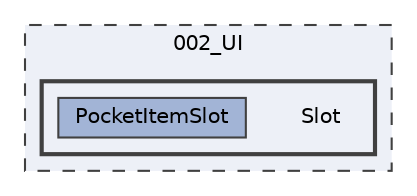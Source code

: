 digraph "002_UI/Slot"
{
 // LATEX_PDF_SIZE
  bgcolor="transparent";
  edge [fontname=Helvetica,fontsize=10,labelfontname=Helvetica,labelfontsize=10];
  node [fontname=Helvetica,fontsize=10,shape=box,height=0.2,width=0.4];
  compound=true
  subgraph clusterdir_7c99f2a1ff81663d3f3b54142ef80e6d {
    graph [ bgcolor="#edf0f7", pencolor="grey25", label="002_UI", fontname=Helvetica,fontsize=10 style="filled,dashed", URL="dir_7c99f2a1ff81663d3f3b54142ef80e6d.html",tooltip=""]
  subgraph clusterdir_9e6bffc338342be11aadcbf8404e173b {
    graph [ bgcolor="#edf0f7", pencolor="grey25", label="", fontname=Helvetica,fontsize=10 style="filled,bold", URL="dir_9e6bffc338342be11aadcbf8404e173b.html",tooltip=""]
    dir_9e6bffc338342be11aadcbf8404e173b [shape=plaintext, label="Slot"];
  dir_011cb71f487d8054366846cd6fe443b8 [label="PocketItemSlot", fillcolor="#a2b4d6", color="grey25", style="filled", URL="dir_011cb71f487d8054366846cd6fe443b8.html",tooltip=""];
  }
  }
}
